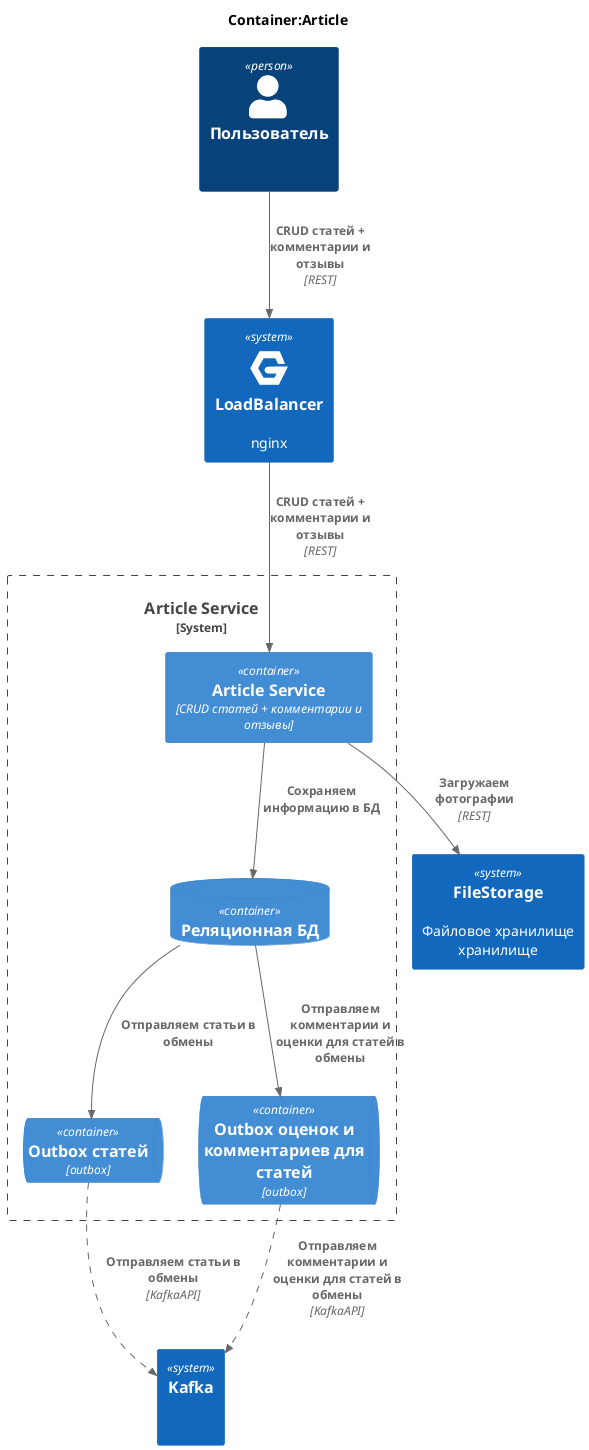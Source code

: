 
```plantuml
@startuml
!include <C4/C4_Container>

AddRelTag("async", $lineStyle=DashedLine())

!include <cloudinsight/nginx>

title Container:Article

Person(customer, "Пользователь", " ")

System(load_balancer, "LoadBalancer", "nginx", $sprite="nginx")

System_Boundary(service.article, "Article Service") {
    Container(service.app, "Article Service", "CRUD статей + комментарии и отзывы")
    ContainerDb(service.article_DB, "Реляционная БД")
    ContainerQueue(service.article_outbox, "Outbox статей", "outbox")
    ContainerQueue(service.article_comments_outbox, "Outbox оценок и комментариев для статей", "outbox")
}

System(kafka, "Kafka", " ")
System(file_storage, "FileStorage", "Файловое хранилище хранилище")

Rel(customer, load_balancer, "CRUD статей + комментарии и отзывы", "REST")
Rel(load_balancer, service.app, "CRUD статей + комментарии и отзывы", "REST")
Rel(service.app, service.article_DB, "Сохраняем информацию в БД")
Rel(service.app, file_storage, "Загружаем фотографии", "REST")
Rel(service.article_DB, service.article_outbox, "Отправляем статьи в обмены")
Rel(service.article_DB, service.article_comments_outbox, "Отправляем комментарии и оценки для статей в обмены")

Rel(service.article_outbox, kafka, "Отправляем статьи в обмены", "KafkaAPI", $tags="async")
Rel(service.article_comments_outbox, kafka, "Отправляем комментарии и оценки для статей в обмены", "KafkaAPI", $tags="async")

@enduml
```
